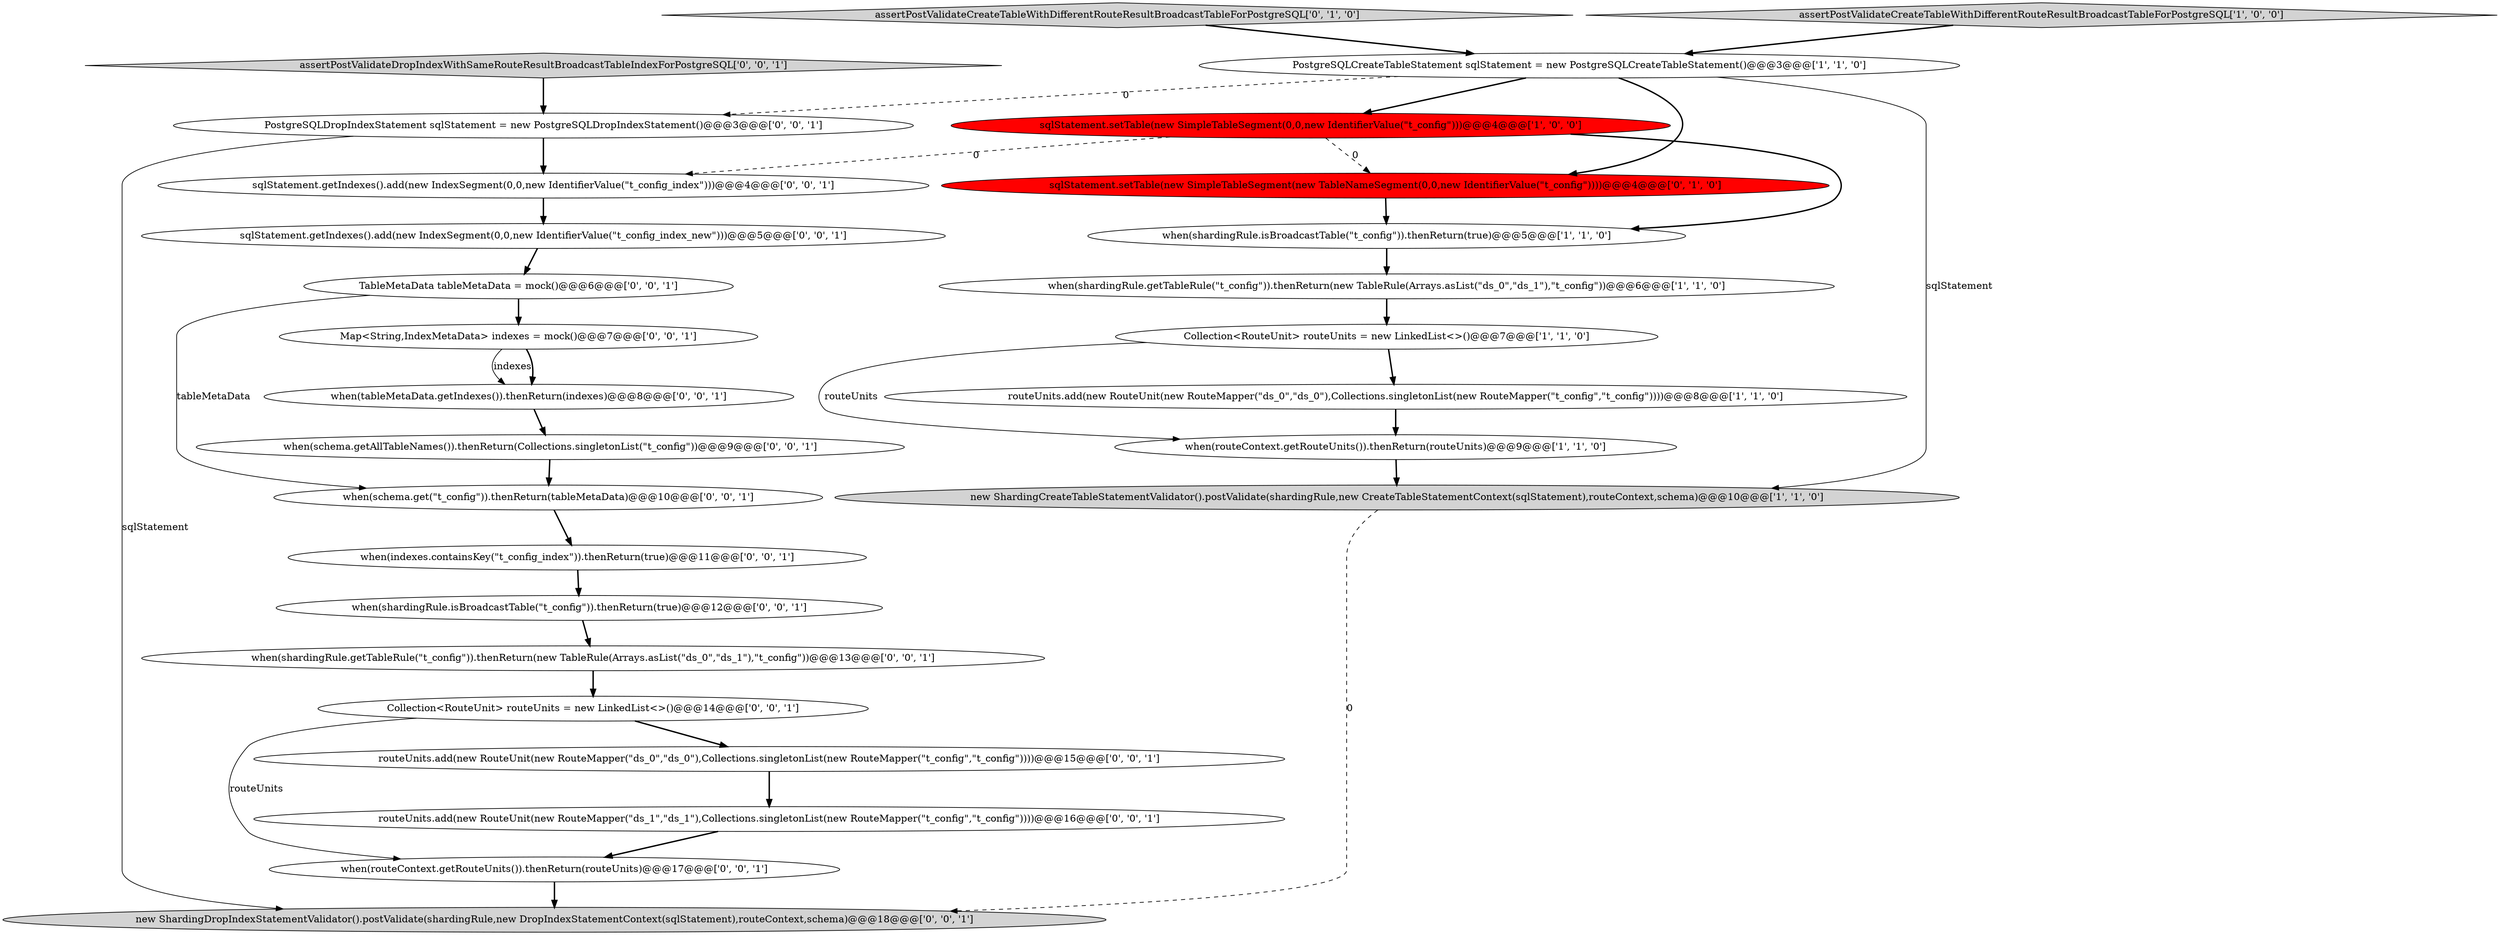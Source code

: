 digraph {
5 [style = filled, label = "when(shardingRule.getTableRule(\"t_config\")).thenReturn(new TableRule(Arrays.asList(\"ds_0\",\"ds_1\"),\"t_config\"))@@@6@@@['1', '1', '0']", fillcolor = white, shape = ellipse image = "AAA0AAABBB1BBB"];
23 [style = filled, label = "Collection<RouteUnit> routeUnits = new LinkedList<>()@@@14@@@['0', '0', '1']", fillcolor = white, shape = ellipse image = "AAA0AAABBB3BBB"];
9 [style = filled, label = "assertPostValidateCreateTableWithDifferentRouteResultBroadcastTableForPostgreSQL['0', '1', '0']", fillcolor = lightgray, shape = diamond image = "AAA0AAABBB2BBB"];
21 [style = filled, label = "sqlStatement.getIndexes().add(new IndexSegment(0,0,new IdentifierValue(\"t_config_index_new\")))@@@5@@@['0', '0', '1']", fillcolor = white, shape = ellipse image = "AAA0AAABBB3BBB"];
11 [style = filled, label = "assertPostValidateDropIndexWithSameRouteResultBroadcastTableIndexForPostgreSQL['0', '0', '1']", fillcolor = lightgray, shape = diamond image = "AAA0AAABBB3BBB"];
22 [style = filled, label = "PostgreSQLDropIndexStatement sqlStatement = new PostgreSQLDropIndexStatement()@@@3@@@['0', '0', '1']", fillcolor = white, shape = ellipse image = "AAA0AAABBB3BBB"];
7 [style = filled, label = "Collection<RouteUnit> routeUnits = new LinkedList<>()@@@7@@@['1', '1', '0']", fillcolor = white, shape = ellipse image = "AAA0AAABBB1BBB"];
16 [style = filled, label = "when(tableMetaData.getIndexes()).thenReturn(indexes)@@@8@@@['0', '0', '1']", fillcolor = white, shape = ellipse image = "AAA0AAABBB3BBB"];
17 [style = filled, label = "when(routeContext.getRouteUnits()).thenReturn(routeUnits)@@@17@@@['0', '0', '1']", fillcolor = white, shape = ellipse image = "AAA0AAABBB3BBB"];
10 [style = filled, label = "sqlStatement.setTable(new SimpleTableSegment(new TableNameSegment(0,0,new IdentifierValue(\"t_config\"))))@@@4@@@['0', '1', '0']", fillcolor = red, shape = ellipse image = "AAA1AAABBB2BBB"];
8 [style = filled, label = "new ShardingCreateTableStatementValidator().postValidate(shardingRule,new CreateTableStatementContext(sqlStatement),routeContext,schema)@@@10@@@['1', '1', '0']", fillcolor = lightgray, shape = ellipse image = "AAA0AAABBB1BBB"];
19 [style = filled, label = "when(indexes.containsKey(\"t_config_index\")).thenReturn(true)@@@11@@@['0', '0', '1']", fillcolor = white, shape = ellipse image = "AAA0AAABBB3BBB"];
15 [style = filled, label = "TableMetaData tableMetaData = mock()@@@6@@@['0', '0', '1']", fillcolor = white, shape = ellipse image = "AAA0AAABBB3BBB"];
6 [style = filled, label = "routeUnits.add(new RouteUnit(new RouteMapper(\"ds_0\",\"ds_0\"),Collections.singletonList(new RouteMapper(\"t_config\",\"t_config\"))))@@@8@@@['1', '1', '0']", fillcolor = white, shape = ellipse image = "AAA0AAABBB1BBB"];
3 [style = filled, label = "sqlStatement.setTable(new SimpleTableSegment(0,0,new IdentifierValue(\"t_config\")))@@@4@@@['1', '0', '0']", fillcolor = red, shape = ellipse image = "AAA1AAABBB1BBB"];
27 [style = filled, label = "when(schema.get(\"t_config\")).thenReturn(tableMetaData)@@@10@@@['0', '0', '1']", fillcolor = white, shape = ellipse image = "AAA0AAABBB3BBB"];
25 [style = filled, label = "routeUnits.add(new RouteUnit(new RouteMapper(\"ds_1\",\"ds_1\"),Collections.singletonList(new RouteMapper(\"t_config\",\"t_config\"))))@@@16@@@['0', '0', '1']", fillcolor = white, shape = ellipse image = "AAA0AAABBB3BBB"];
24 [style = filled, label = "sqlStatement.getIndexes().add(new IndexSegment(0,0,new IdentifierValue(\"t_config_index\")))@@@4@@@['0', '0', '1']", fillcolor = white, shape = ellipse image = "AAA0AAABBB3BBB"];
2 [style = filled, label = "when(routeContext.getRouteUnits()).thenReturn(routeUnits)@@@9@@@['1', '1', '0']", fillcolor = white, shape = ellipse image = "AAA0AAABBB1BBB"];
4 [style = filled, label = "when(shardingRule.isBroadcastTable(\"t_config\")).thenReturn(true)@@@5@@@['1', '1', '0']", fillcolor = white, shape = ellipse image = "AAA0AAABBB1BBB"];
0 [style = filled, label = "PostgreSQLCreateTableStatement sqlStatement = new PostgreSQLCreateTableStatement()@@@3@@@['1', '1', '0']", fillcolor = white, shape = ellipse image = "AAA0AAABBB1BBB"];
20 [style = filled, label = "when(shardingRule.getTableRule(\"t_config\")).thenReturn(new TableRule(Arrays.asList(\"ds_0\",\"ds_1\"),\"t_config\"))@@@13@@@['0', '0', '1']", fillcolor = white, shape = ellipse image = "AAA0AAABBB3BBB"];
18 [style = filled, label = "new ShardingDropIndexStatementValidator().postValidate(shardingRule,new DropIndexStatementContext(sqlStatement),routeContext,schema)@@@18@@@['0', '0', '1']", fillcolor = lightgray, shape = ellipse image = "AAA0AAABBB3BBB"];
14 [style = filled, label = "routeUnits.add(new RouteUnit(new RouteMapper(\"ds_0\",\"ds_0\"),Collections.singletonList(new RouteMapper(\"t_config\",\"t_config\"))))@@@15@@@['0', '0', '1']", fillcolor = white, shape = ellipse image = "AAA0AAABBB3BBB"];
26 [style = filled, label = "when(shardingRule.isBroadcastTable(\"t_config\")).thenReturn(true)@@@12@@@['0', '0', '1']", fillcolor = white, shape = ellipse image = "AAA0AAABBB3BBB"];
12 [style = filled, label = "when(schema.getAllTableNames()).thenReturn(Collections.singletonList(\"t_config\"))@@@9@@@['0', '0', '1']", fillcolor = white, shape = ellipse image = "AAA0AAABBB3BBB"];
13 [style = filled, label = "Map<String,IndexMetaData> indexes = mock()@@@7@@@['0', '0', '1']", fillcolor = white, shape = ellipse image = "AAA0AAABBB3BBB"];
1 [style = filled, label = "assertPostValidateCreateTableWithDifferentRouteResultBroadcastTableForPostgreSQL['1', '0', '0']", fillcolor = lightgray, shape = diamond image = "AAA0AAABBB1BBB"];
0->3 [style = bold, label=""];
15->13 [style = bold, label=""];
14->25 [style = bold, label=""];
15->27 [style = solid, label="tableMetaData"];
9->0 [style = bold, label=""];
22->18 [style = solid, label="sqlStatement"];
23->17 [style = solid, label="routeUnits"];
21->15 [style = bold, label=""];
3->24 [style = dashed, label="0"];
7->2 [style = solid, label="routeUnits"];
13->16 [style = solid, label="indexes"];
1->0 [style = bold, label=""];
3->4 [style = bold, label=""];
25->17 [style = bold, label=""];
13->16 [style = bold, label=""];
0->22 [style = dashed, label="0"];
6->2 [style = bold, label=""];
23->14 [style = bold, label=""];
0->10 [style = bold, label=""];
20->23 [style = bold, label=""];
24->21 [style = bold, label=""];
19->26 [style = bold, label=""];
7->6 [style = bold, label=""];
0->8 [style = solid, label="sqlStatement"];
10->4 [style = bold, label=""];
11->22 [style = bold, label=""];
5->7 [style = bold, label=""];
8->18 [style = dashed, label="0"];
27->19 [style = bold, label=""];
3->10 [style = dashed, label="0"];
22->24 [style = bold, label=""];
4->5 [style = bold, label=""];
16->12 [style = bold, label=""];
12->27 [style = bold, label=""];
17->18 [style = bold, label=""];
26->20 [style = bold, label=""];
2->8 [style = bold, label=""];
}
